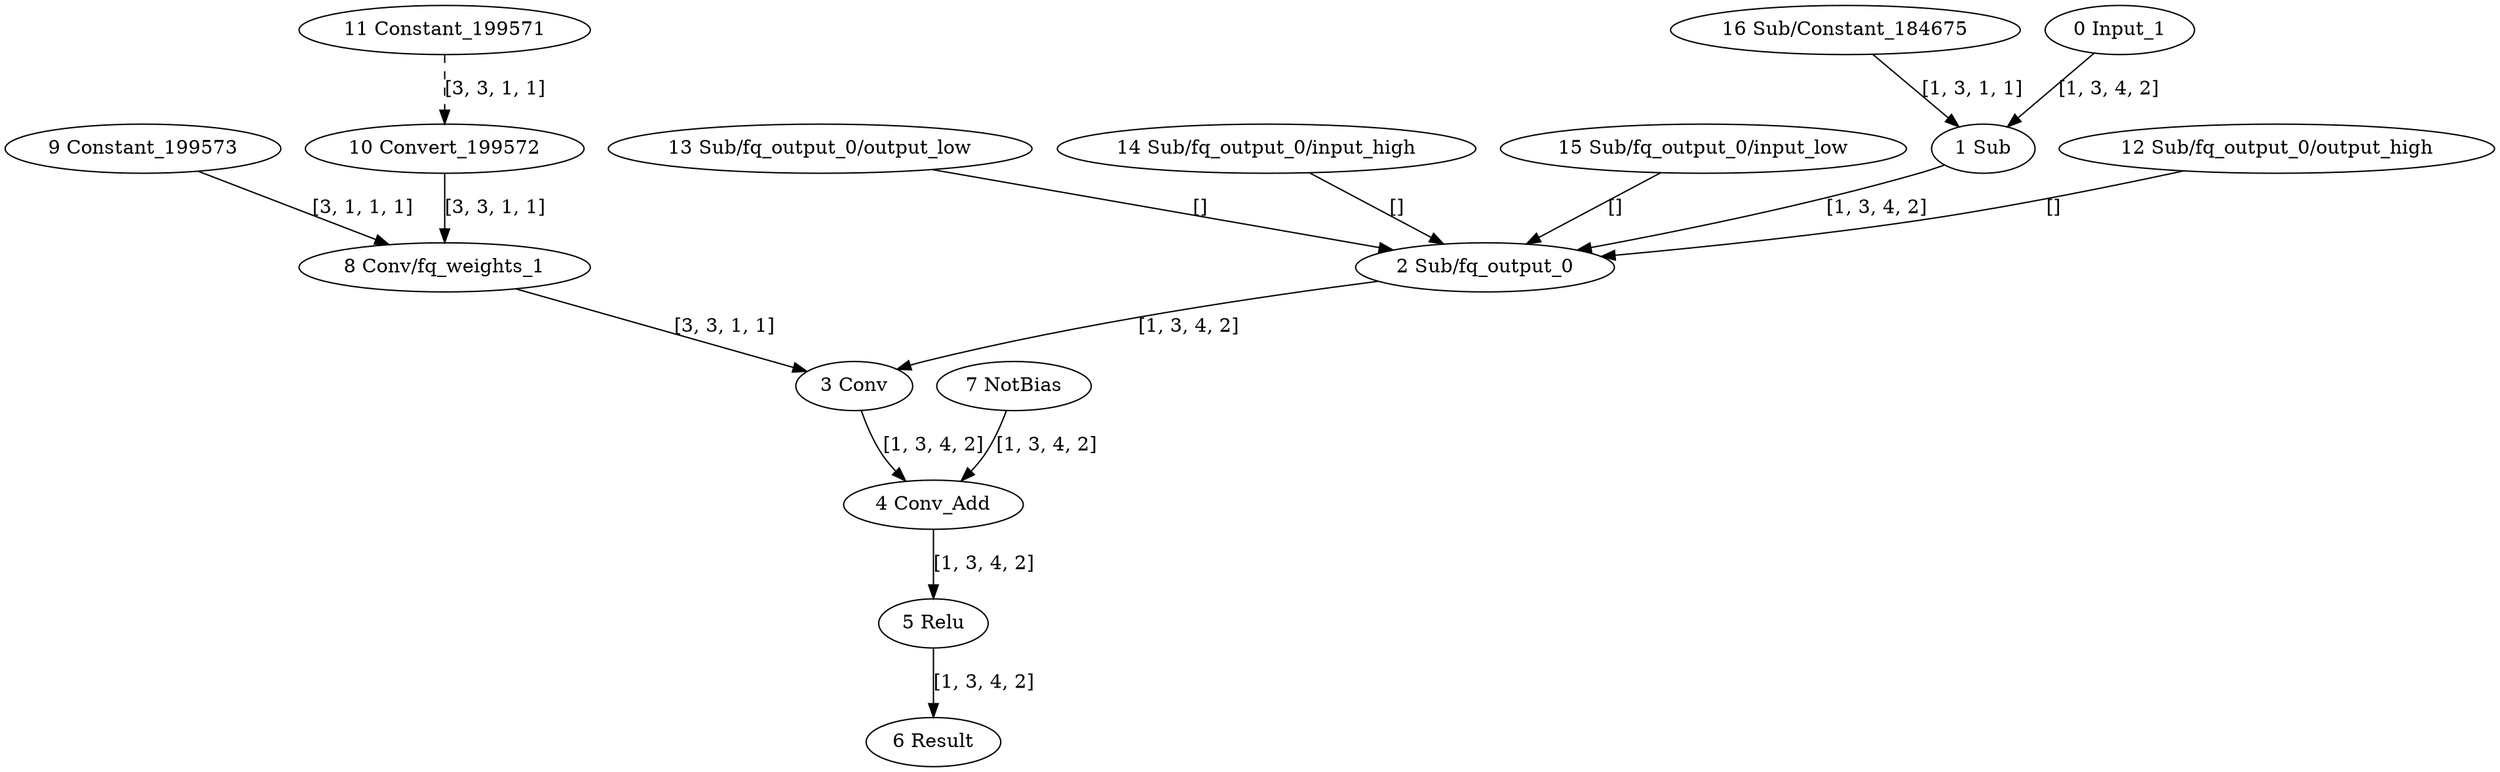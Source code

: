strict digraph  {
"0 Input_1" [id=0, type=Parameter];
"1 Sub" [id=1, type=Subtract];
"2 Sub/fq_output_0" [id=2, type=FakeQuantize];
"3 Conv" [id=3, type=Convolution];
"4 Conv_Add" [id=4, type=Add];
"5 Relu" [id=5, type=Relu];
"6 Result" [id=6, type=Result];
"7 NotBias" [id=7, type=Constant];
"8 Conv/fq_weights_1" [id=8, type=Multiply];
"9 Constant_199573" [id=9, type=Constant];
"10 Convert_199572" [id=10, type=Convert];
"11 Constant_199571" [id=11, type=Constant];
"12 Sub/fq_output_0/output_high" [id=12, type=Constant];
"13 Sub/fq_output_0/output_low" [id=13, type=Constant];
"14 Sub/fq_output_0/input_high" [id=14, type=Constant];
"15 Sub/fq_output_0/input_low" [id=15, type=Constant];
"16 Sub/Constant_184675" [id=16, type=Constant];
"0 Input_1" -> "1 Sub"  [label="[1, 3, 4, 2]", style=solid];
"1 Sub" -> "2 Sub/fq_output_0"  [label="[1, 3, 4, 2]", style=solid];
"2 Sub/fq_output_0" -> "3 Conv"  [label="[1, 3, 4, 2]", style=solid];
"3 Conv" -> "4 Conv_Add"  [label="[1, 3, 4, 2]", style=solid];
"4 Conv_Add" -> "5 Relu"  [label="[1, 3, 4, 2]", style=solid];
"5 Relu" -> "6 Result"  [label="[1, 3, 4, 2]", style=solid];
"7 NotBias" -> "4 Conv_Add"  [label="[1, 3, 4, 2]", style=solid];
"8 Conv/fq_weights_1" -> "3 Conv"  [label="[3, 3, 1, 1]", style=solid];
"9 Constant_199573" -> "8 Conv/fq_weights_1"  [label="[3, 1, 1, 1]", style=solid];
"10 Convert_199572" -> "8 Conv/fq_weights_1"  [label="[3, 3, 1, 1]", style=solid];
"11 Constant_199571" -> "10 Convert_199572"  [label="[3, 3, 1, 1]", style=dashed];
"12 Sub/fq_output_0/output_high" -> "2 Sub/fq_output_0"  [label="[]", style=solid];
"13 Sub/fq_output_0/output_low" -> "2 Sub/fq_output_0"  [label="[]", style=solid];
"14 Sub/fq_output_0/input_high" -> "2 Sub/fq_output_0"  [label="[]", style=solid];
"15 Sub/fq_output_0/input_low" -> "2 Sub/fq_output_0"  [label="[]", style=solid];
"16 Sub/Constant_184675" -> "1 Sub"  [label="[1, 3, 1, 1]", style=solid];
}
